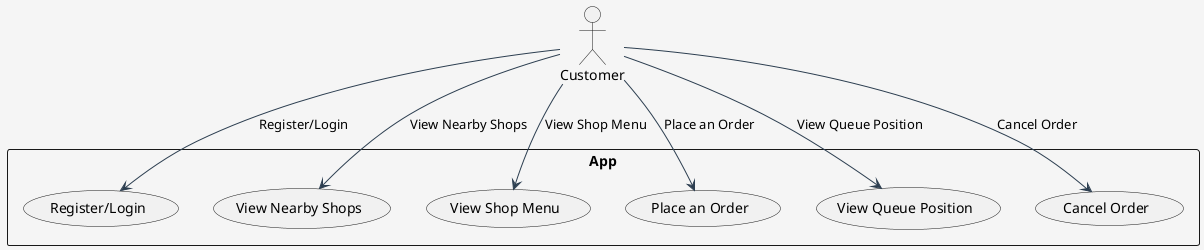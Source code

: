 @startuml
skinparam backgroundColor #F5F5F5
skinparam usecase {
    ArrowColor #2C3E50
    ActorBorderColor #2C3E50
    ActorBackgroundColor #3498DB
    ActorFontSize 14
    UsecaseBorderColor #34495E
    UsecaseBackgroundColor #ECF0F1
    UsecaseFontColor #2C3E50
    UsecaseFontSize 12
}

actor Customer as Customer

rectangle App {
    usecase "Register/Login" as UC1
    usecase "View Nearby Shops" as UC2
    usecase "View Shop Menu" as UC3
    usecase "Place an Order" as UC4
    usecase "View Queue Position" as UC5
    usecase "Cancel Order" as UC6
}

Customer --> UC1 : "Register/Login"
Customer --> UC2 : "View Nearby Shops"
Customer --> UC3 : "View Shop Menu"
Customer --> UC4 : "Place an Order"
Customer --> UC5 : "View Queue Position"
Customer --> UC6 : "Cancel Order"

@enduml